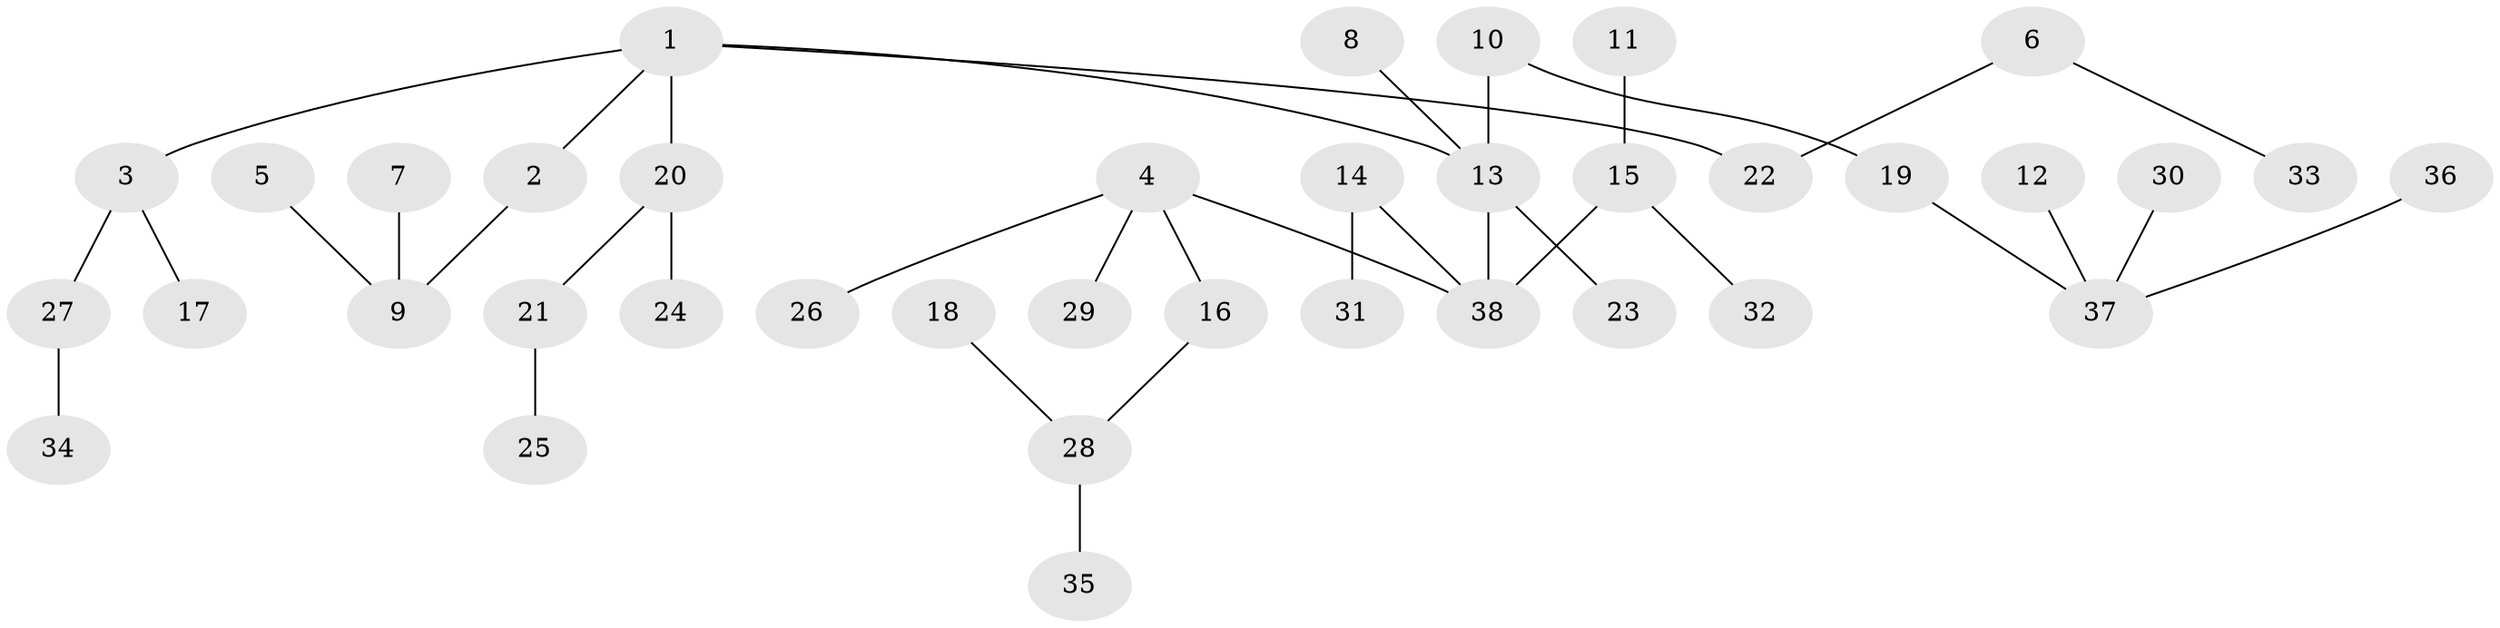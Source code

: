 // original degree distribution, {6: 0.04, 1: 0.49333333333333335, 5: 0.013333333333333334, 4: 0.10666666666666667, 2: 0.29333333333333333, 3: 0.05333333333333334}
// Generated by graph-tools (version 1.1) at 2025/02/03/09/25 03:02:20]
// undirected, 38 vertices, 37 edges
graph export_dot {
graph [start="1"]
  node [color=gray90,style=filled];
  1;
  2;
  3;
  4;
  5;
  6;
  7;
  8;
  9;
  10;
  11;
  12;
  13;
  14;
  15;
  16;
  17;
  18;
  19;
  20;
  21;
  22;
  23;
  24;
  25;
  26;
  27;
  28;
  29;
  30;
  31;
  32;
  33;
  34;
  35;
  36;
  37;
  38;
  1 -- 2 [weight=1.0];
  1 -- 3 [weight=1.0];
  1 -- 13 [weight=1.0];
  1 -- 20 [weight=1.0];
  1 -- 22 [weight=1.0];
  2 -- 9 [weight=1.0];
  3 -- 17 [weight=1.0];
  3 -- 27 [weight=1.0];
  4 -- 16 [weight=1.0];
  4 -- 26 [weight=1.0];
  4 -- 29 [weight=1.0];
  4 -- 38 [weight=1.0];
  5 -- 9 [weight=1.0];
  6 -- 22 [weight=1.0];
  6 -- 33 [weight=1.0];
  7 -- 9 [weight=1.0];
  8 -- 13 [weight=1.0];
  10 -- 13 [weight=1.0];
  10 -- 19 [weight=1.0];
  11 -- 15 [weight=1.0];
  12 -- 37 [weight=1.0];
  13 -- 23 [weight=1.0];
  13 -- 38 [weight=1.0];
  14 -- 31 [weight=1.0];
  14 -- 38 [weight=1.0];
  15 -- 32 [weight=1.0];
  15 -- 38 [weight=1.0];
  16 -- 28 [weight=1.0];
  18 -- 28 [weight=1.0];
  19 -- 37 [weight=1.0];
  20 -- 21 [weight=1.0];
  20 -- 24 [weight=1.0];
  21 -- 25 [weight=1.0];
  27 -- 34 [weight=1.0];
  28 -- 35 [weight=1.0];
  30 -- 37 [weight=1.0];
  36 -- 37 [weight=1.0];
}
